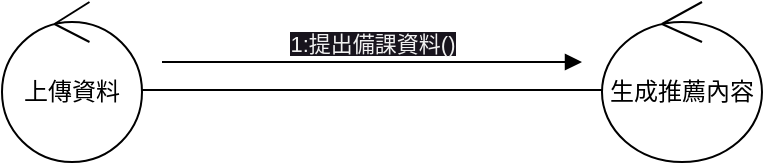 <mxfile pages="2">
    <diagram name="老師身分" id="T1-lcPKC6VEzc7ZUW3HW">
        <mxGraphModel dx="1090" dy="731" grid="1" gridSize="10" guides="1" tooltips="1" connect="1" arrows="1" fold="1" page="1" pageScale="1" pageWidth="3300" pageHeight="4681" math="0" shadow="0">
            <root>
                <mxCell id="0"/>
                <mxCell id="1" parent="0"/>
                <mxCell id="A6yinwAQkWhH4kg1xcag-1" value="上傳資料" style="ellipse;shape=umlControl;whiteSpace=wrap;html=1;" parent="1" vertex="1">
                    <mxGeometry x="100" y="140" width="70" height="80" as="geometry"/>
                </mxCell>
                <mxCell id="A6yinwAQkWhH4kg1xcag-2" value="生成推薦內容" style="ellipse;shape=umlControl;whiteSpace=wrap;html=1;" parent="1" vertex="1">
                    <mxGeometry x="400" y="140" width="80" height="80" as="geometry"/>
                </mxCell>
                <mxCell id="A6yinwAQkWhH4kg1xcag-3" value="" style="line;strokeWidth=1;fillColor=none;align=left;verticalAlign=middle;spacingTop=-1;spacingLeft=3;spacingRight=3;rotatable=0;labelPosition=right;points=[];portConstraint=eastwest;strokeColor=inherit;" parent="1" vertex="1">
                    <mxGeometry x="170" y="180" width="230" height="8" as="geometry"/>
                </mxCell>
                <mxCell id="A6yinwAQkWhH4kg1xcag-4" value="&lt;span style=&quot;color: rgb(240, 240, 240); background-color: rgb(24, 20, 29);&quot;&gt;1:提出備課資料()&lt;/span&gt;" style="html=1;verticalAlign=bottom;endArrow=block;curved=0;rounded=0;" parent="1" edge="1">
                    <mxGeometry width="80" relative="1" as="geometry">
                        <mxPoint x="180" y="170" as="sourcePoint"/>
                        <mxPoint x="390" y="170" as="targetPoint"/>
                    </mxGeometry>
                </mxCell>
            </root>
        </mxGraphModel>
    </diagram>
    <diagram id="1ORrnruNFK2E-wTYoOYB" name="GPT身分">
        <mxGraphModel dx="1090" dy="731" grid="1" gridSize="10" guides="1" tooltips="1" connect="1" arrows="1" fold="1" page="1" pageScale="1" pageWidth="3300" pageHeight="4681" math="0" shadow="0">
            <root>
                <mxCell id="0"/>
                <mxCell id="1" parent="0"/>
                <mxCell id="H0-WySXZtmj-vN_HTI1i-1" value="GPT" style="shape=umlActor;verticalLabelPosition=bottom;verticalAlign=top;html=1;" parent="1" vertex="1">
                    <mxGeometry x="70" y="248" width="30" height="60" as="geometry"/>
                </mxCell>
                <mxCell id="H0-WySXZtmj-vN_HTI1i-2" value="建立" style="ellipse;shape=umlControl;whiteSpace=wrap;html=1;" parent="1" vertex="1">
                    <mxGeometry x="260" y="88" width="70" height="80" as="geometry"/>
                </mxCell>
                <mxCell id="H0-WySXZtmj-vN_HTI1i-3" value="儲存" style="ellipse;shape=umlControl;whiteSpace=wrap;html=1;" parent="1" vertex="1">
                    <mxGeometry x="260" y="368" width="70" height="80" as="geometry"/>
                </mxCell>
                <mxCell id="H0-WySXZtmj-vN_HTI1i-4" value="GPT資料庫" style="ellipse;shape=umlEntity;whiteSpace=wrap;html=1;" parent="1" vertex="1">
                    <mxGeometry x="490" y="248" width="80" height="80" as="geometry"/>
                </mxCell>
                <mxCell id="H0-WySXZtmj-vN_HTI1i-6" value="" style="endArrow=none;html=1;rounded=0;entryX=0.038;entryY=0.9;entryDx=0;entryDy=0;entryPerimeter=0;exitX=1;exitY=0.333;exitDx=0;exitDy=0;exitPerimeter=0;" parent="1" source="H0-WySXZtmj-vN_HTI1i-1" target="H0-WySXZtmj-vN_HTI1i-2" edge="1">
                    <mxGeometry width="50" height="50" relative="1" as="geometry">
                        <mxPoint x="170" y="308" as="sourcePoint"/>
                        <mxPoint x="220" y="258" as="targetPoint"/>
                    </mxGeometry>
                </mxCell>
                <mxCell id="H0-WySXZtmj-vN_HTI1i-8" value="" style="endArrow=none;html=1;rounded=0;entryX=0.971;entryY=0.825;entryDx=0;entryDy=0;entryPerimeter=0;exitX=0.008;exitY=0.183;exitDx=0;exitDy=0;exitPerimeter=0;" parent="1" source="H0-WySXZtmj-vN_HTI1i-4" target="H0-WySXZtmj-vN_HTI1i-2" edge="1">
                    <mxGeometry width="50" height="50" relative="1" as="geometry">
                        <mxPoint x="110" y="278" as="sourcePoint"/>
                        <mxPoint x="273" y="170" as="targetPoint"/>
                    </mxGeometry>
                </mxCell>
                <mxCell id="H0-WySXZtmj-vN_HTI1i-9" value="" style="endArrow=none;html=1;rounded=0;entryX=1.019;entryY=0.617;entryDx=0;entryDy=0;entryPerimeter=0;exitX=0;exitY=1;exitDx=0;exitDy=0;" parent="1" source="H0-WySXZtmj-vN_HTI1i-4" target="H0-WySXZtmj-vN_HTI1i-3" edge="1">
                    <mxGeometry width="50" height="50" relative="1" as="geometry">
                        <mxPoint x="521" y="283" as="sourcePoint"/>
                        <mxPoint x="338" y="164" as="targetPoint"/>
                    </mxGeometry>
                </mxCell>
                <mxCell id="H0-WySXZtmj-vN_HTI1i-10" value="" style="endArrow=classic;html=1;rounded=0;" parent="1" edge="1">
                    <mxGeometry width="50" height="50" relative="1" as="geometry">
                        <mxPoint x="110" y="248" as="sourcePoint"/>
                        <mxPoint x="240" y="158" as="targetPoint"/>
                    </mxGeometry>
                </mxCell>
                <mxCell id="H0-WySXZtmj-vN_HTI1i-11" value="&lt;span style=&quot;color: rgb(240, 240, 240); font-family: Helvetica; font-size: 11px; font-style: normal; font-variant-ligatures: normal; font-variant-caps: normal; font-weight: 400; letter-spacing: normal; orphans: 2; text-align: center; text-indent: 0px; text-transform: none; widows: 2; word-spacing: 0px; -webkit-text-stroke-width: 0px; white-space: nowrap; background-color: rgb(24, 20, 29); text-decoration-thickness: initial; text-decoration-style: initial; text-decoration-color: initial; display: inline !important; float: none;&quot;&gt;1:建立備課資料()&lt;/span&gt;" style="text;whiteSpace=wrap;html=1;rotation=-30;" parent="1" vertex="1">
                    <mxGeometry x="110" y="168" width="120" height="40" as="geometry"/>
                </mxCell>
                <mxCell id="H0-WySXZtmj-vN_HTI1i-14" value="" style="curved=1;endArrow=classic;html=1;rounded=0;entryX=0.848;entryY=0.142;entryDx=0;entryDy=0;entryPerimeter=0;exitX=0.162;exitY=0.242;exitDx=0;exitDy=0;exitPerimeter=0;" parent="1" source="H0-WySXZtmj-vN_HTI1i-2" target="H0-WySXZtmj-vN_HTI1i-2" edge="1">
                    <mxGeometry width="50" height="50" relative="1" as="geometry">
                        <mxPoint x="260" y="100" as="sourcePoint"/>
                        <mxPoint x="340" y="100" as="targetPoint"/>
                        <Array as="points">
                            <mxPoint x="260" y="70"/>
                            <mxPoint x="270" y="50"/>
                            <mxPoint x="300" y="30"/>
                            <mxPoint x="330" y="50"/>
                        </Array>
                    </mxGeometry>
                </mxCell>
                <mxCell id="H0-WySXZtmj-vN_HTI1i-15" value="&lt;span style=&quot;color: rgb(240, 240, 240); font-family: Helvetica; font-size: 11px; font-style: normal; font-variant-ligatures: normal; font-variant-caps: normal; font-weight: 400; letter-spacing: normal; orphans: 2; text-align: left; text-indent: 0px; text-transform: none; widows: 2; word-spacing: 0px; -webkit-text-stroke-width: 0px; white-space: nowrap; background-color: rgb(24, 20, 29); text-decoration-thickness: initial; text-decoration-style: initial; text-decoration-color: initial; display: inline !important; float: none;&quot;&gt;2:分析備課資料()&lt;/span&gt;" style="text;whiteSpace=wrap;html=1;" parent="1" vertex="1">
                    <mxGeometry x="330" y="40" width="120" height="40" as="geometry"/>
                </mxCell>
                <mxCell id="H0-WySXZtmj-vN_HTI1i-16" value="" style="endArrow=classic;html=1;rounded=0;" parent="1" edge="1">
                    <mxGeometry width="50" height="50" relative="1" as="geometry">
                        <mxPoint x="350" y="150" as="sourcePoint"/>
                        <mxPoint x="480" y="240" as="targetPoint"/>
                    </mxGeometry>
                </mxCell>
                <mxCell id="H0-WySXZtmj-vN_HTI1i-17" value="&lt;span style=&quot;color: rgb(240, 240, 240); font-family: Helvetica; font-size: 11px; font-style: normal; font-variant-ligatures: normal; font-variant-caps: normal; font-weight: 400; letter-spacing: normal; orphans: 2; text-align: center; text-indent: 0px; text-transform: none; widows: 2; word-spacing: 0px; -webkit-text-stroke-width: 0px; white-space: nowrap; background-color: rgb(24, 20, 29); text-decoration-thickness: initial; text-decoration-style: initial; text-decoration-color: initial; display: inline !important; float: none;&quot;&gt;3:傳送分析資料()&lt;/span&gt;" style="text;whiteSpace=wrap;html=1;rotation=30;" parent="1" vertex="1">
                    <mxGeometry x="370" y="168" width="120" height="40" as="geometry"/>
                </mxCell>
                <mxCell id="H0-WySXZtmj-vN_HTI1i-18" value="" style="endArrow=classic;html=1;rounded=0;dashed=1;" parent="1" edge="1">
                    <mxGeometry width="50" height="50" relative="1" as="geometry">
                        <mxPoint x="480" y="310" as="sourcePoint"/>
                        <mxPoint x="340" y="390" as="targetPoint"/>
                    </mxGeometry>
                </mxCell>
                <mxCell id="H0-WySXZtmj-vN_HTI1i-19" value="&lt;span style=&quot;color: rgb(240, 240, 240); font-family: Helvetica; font-size: 11px; font-style: normal; font-variant-ligatures: normal; font-variant-caps: normal; font-weight: 400; letter-spacing: normal; orphans: 2; text-align: center; text-indent: 0px; text-transform: none; widows: 2; word-spacing: 0px; -webkit-text-stroke-width: 0px; white-space: nowrap; background-color: rgb(24, 20, 29); text-decoration-thickness: initial; text-decoration-style: initial; text-decoration-color: initial; display: inline !important; float: none;&quot;&gt;4:儲存推薦資料()&lt;/span&gt;" style="text;whiteSpace=wrap;html=1;rotation=-30;" parent="1" vertex="1">
                    <mxGeometry x="340" y="308" width="120" height="40" as="geometry"/>
                </mxCell>
            </root>
        </mxGraphModel>
    </diagram>
</mxfile>